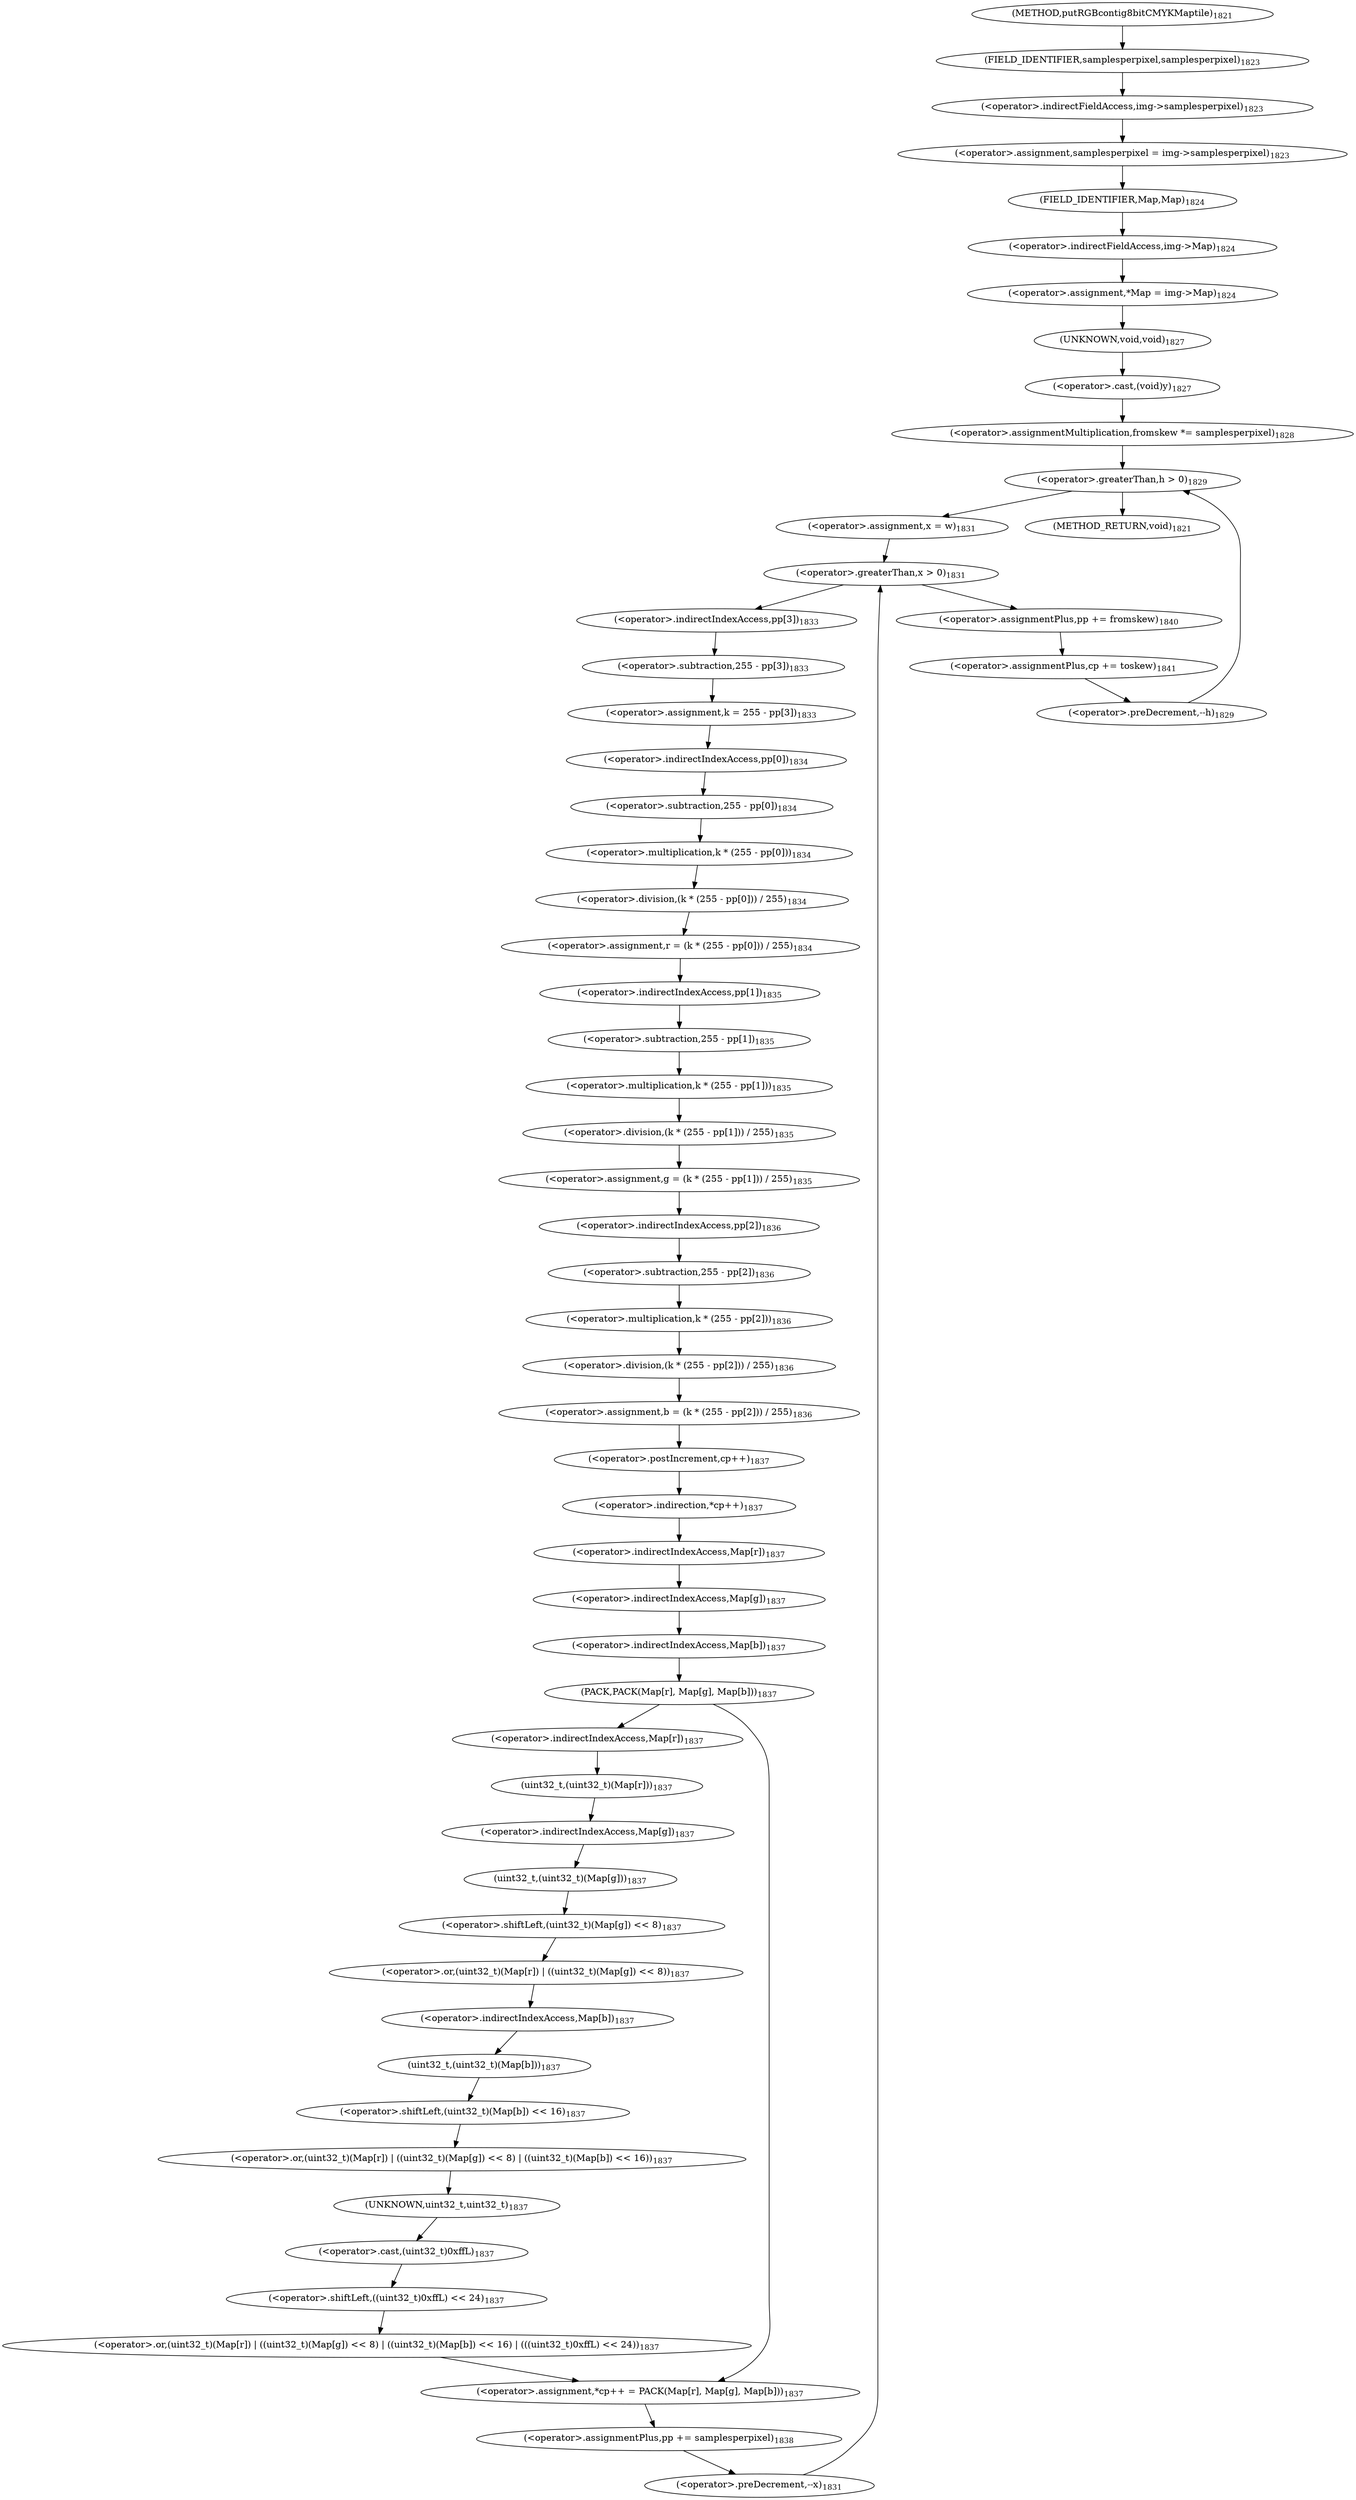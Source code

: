 digraph "putRGBcontig8bitCMYKMaptile" {  
"53198" [label = <(&lt;operator&gt;.assignment,samplesperpixel = img-&gt;samplesperpixel)<SUB>1823</SUB>> ]
"53204" [label = <(&lt;operator&gt;.assignment,*Map = img-&gt;Map)<SUB>1824</SUB>> ]
"53213" [label = <(&lt;operator&gt;.cast,(void)y)<SUB>1827</SUB>> ]
"53216" [label = <(&lt;operator&gt;.assignmentMultiplication,fromskew *= samplesperpixel)<SUB>1828</SUB>> ]
"53200" [label = <(&lt;operator&gt;.indirectFieldAccess,img-&gt;samplesperpixel)<SUB>1823</SUB>> ]
"53206" [label = <(&lt;operator&gt;.indirectFieldAccess,img-&gt;Map)<SUB>1824</SUB>> ]
"53214" [label = <(UNKNOWN,void,void)<SUB>1827</SUB>> ]
"53221" [label = <(&lt;operator&gt;.greaterThan,h &gt; 0)<SUB>1829</SUB>> ]
"53224" [label = <(&lt;operator&gt;.preDecrement,--h)<SUB>1829</SUB>> ]
"53202" [label = <(FIELD_IDENTIFIER,samplesperpixel,samplesperpixel)<SUB>1823</SUB>> ]
"53208" [label = <(FIELD_IDENTIFIER,Map,Map)<SUB>1824</SUB>> ]
"53320" [label = <(&lt;operator&gt;.assignmentPlus,pp += fromskew)<SUB>1840</SUB>> ]
"53323" [label = <(&lt;operator&gt;.assignmentPlus,cp += toskew)<SUB>1841</SUB>> ]
"53232" [label = <(&lt;operator&gt;.greaterThan,x &gt; 0)<SUB>1831</SUB>> ]
"53235" [label = <(&lt;operator&gt;.preDecrement,--x)<SUB>1831</SUB>> ]
"53229" [label = <(&lt;operator&gt;.assignment,x = w)<SUB>1831</SUB>> ]
"53238" [label = <(&lt;operator&gt;.assignment,k = 255 - pp[3])<SUB>1833</SUB>> ]
"53245" [label = <(&lt;operator&gt;.assignment,r = (k * (255 - pp[0])) / 255)<SUB>1834</SUB>> ]
"53256" [label = <(&lt;operator&gt;.assignment,g = (k * (255 - pp[1])) / 255)<SUB>1835</SUB>> ]
"53267" [label = <(&lt;operator&gt;.assignment,b = (k * (255 - pp[2])) / 255)<SUB>1836</SUB>> ]
"53278" [label = <(&lt;operator&gt;.assignment,*cp++ = PACK(Map[r], Map[g], Map[b]))<SUB>1837</SUB>> ]
"53317" [label = <(&lt;operator&gt;.assignmentPlus,pp += samplesperpixel)<SUB>1838</SUB>> ]
"53240" [label = <(&lt;operator&gt;.subtraction,255 - pp[3])<SUB>1833</SUB>> ]
"53247" [label = <(&lt;operator&gt;.division,(k * (255 - pp[0])) / 255)<SUB>1834</SUB>> ]
"53258" [label = <(&lt;operator&gt;.division,(k * (255 - pp[1])) / 255)<SUB>1835</SUB>> ]
"53269" [label = <(&lt;operator&gt;.division,(k * (255 - pp[2])) / 255)<SUB>1836</SUB>> ]
"53279" [label = <(&lt;operator&gt;.indirection,*cp++)<SUB>1837</SUB>> ]
"53282" [label = <(PACK,PACK(Map[r], Map[g], Map[b]))<SUB>1837</SUB>> ]
"53242" [label = <(&lt;operator&gt;.indirectIndexAccess,pp[3])<SUB>1833</SUB>> ]
"53248" [label = <(&lt;operator&gt;.multiplication,k * (255 - pp[0]))<SUB>1834</SUB>> ]
"53259" [label = <(&lt;operator&gt;.multiplication,k * (255 - pp[1]))<SUB>1835</SUB>> ]
"53270" [label = <(&lt;operator&gt;.multiplication,k * (255 - pp[2]))<SUB>1836</SUB>> ]
"53280" [label = <(&lt;operator&gt;.postIncrement,cp++)<SUB>1837</SUB>> ]
"53283" [label = <(&lt;operator&gt;.indirectIndexAccess,Map[r])<SUB>1837</SUB>> ]
"53286" [label = <(&lt;operator&gt;.indirectIndexAccess,Map[g])<SUB>1837</SUB>> ]
"53289" [label = <(&lt;operator&gt;.indirectIndexAccess,Map[b])<SUB>1837</SUB>> ]
"53250" [label = <(&lt;operator&gt;.subtraction,255 - pp[0])<SUB>1834</SUB>> ]
"53261" [label = <(&lt;operator&gt;.subtraction,255 - pp[1])<SUB>1835</SUB>> ]
"53272" [label = <(&lt;operator&gt;.subtraction,255 - pp[2])<SUB>1836</SUB>> ]
"53293" [label = <(&lt;operator&gt;.or,(uint32_t)(Map[r]) | ((uint32_t)(Map[g]) &lt;&lt; 8) | ((uint32_t)(Map[b]) &lt;&lt; 16) | (((uint32_t)0xffL) &lt;&lt; 24))<SUB>1837</SUB>> ]
"53252" [label = <(&lt;operator&gt;.indirectIndexAccess,pp[0])<SUB>1834</SUB>> ]
"53263" [label = <(&lt;operator&gt;.indirectIndexAccess,pp[1])<SUB>1835</SUB>> ]
"53274" [label = <(&lt;operator&gt;.indirectIndexAccess,pp[2])<SUB>1836</SUB>> ]
"53294" [label = <(&lt;operator&gt;.or,(uint32_t)(Map[r]) | ((uint32_t)(Map[g]) &lt;&lt; 8) | ((uint32_t)(Map[b]) &lt;&lt; 16))<SUB>1837</SUB>> ]
"53312" [label = <(&lt;operator&gt;.shiftLeft,((uint32_t)0xffL) &lt;&lt; 24)<SUB>1837</SUB>> ]
"53295" [label = <(&lt;operator&gt;.or,(uint32_t)(Map[r]) | ((uint32_t)(Map[g]) &lt;&lt; 8))<SUB>1837</SUB>> ]
"53306" [label = <(&lt;operator&gt;.shiftLeft,(uint32_t)(Map[b]) &lt;&lt; 16)<SUB>1837</SUB>> ]
"53313" [label = <(&lt;operator&gt;.cast,(uint32_t)0xffL)<SUB>1837</SUB>> ]
"53296" [label = <(uint32_t,(uint32_t)(Map[r]))<SUB>1837</SUB>> ]
"53300" [label = <(&lt;operator&gt;.shiftLeft,(uint32_t)(Map[g]) &lt;&lt; 8)<SUB>1837</SUB>> ]
"53307" [label = <(uint32_t,(uint32_t)(Map[b]))<SUB>1837</SUB>> ]
"53314" [label = <(UNKNOWN,uint32_t,uint32_t)<SUB>1837</SUB>> ]
"53297" [label = <(&lt;operator&gt;.indirectIndexAccess,Map[r])<SUB>1837</SUB>> ]
"53301" [label = <(uint32_t,(uint32_t)(Map[g]))<SUB>1837</SUB>> ]
"53308" [label = <(&lt;operator&gt;.indirectIndexAccess,Map[b])<SUB>1837</SUB>> ]
"53302" [label = <(&lt;operator&gt;.indirectIndexAccess,Map[g])<SUB>1837</SUB>> ]
"53186" [label = <(METHOD,putRGBcontig8bitCMYKMaptile)<SUB>1821</SUB>> ]
"53326" [label = <(METHOD_RETURN,void)<SUB>1821</SUB>> ]
  "53198" -> "53208" 
  "53204" -> "53214" 
  "53213" -> "53216" 
  "53216" -> "53221" 
  "53200" -> "53198" 
  "53206" -> "53204" 
  "53214" -> "53213" 
  "53221" -> "53326" 
  "53221" -> "53229" 
  "53224" -> "53221" 
  "53202" -> "53200" 
  "53208" -> "53206" 
  "53320" -> "53323" 
  "53323" -> "53224" 
  "53232" -> "53242" 
  "53232" -> "53320" 
  "53235" -> "53232" 
  "53229" -> "53232" 
  "53238" -> "53252" 
  "53245" -> "53263" 
  "53256" -> "53274" 
  "53267" -> "53280" 
  "53278" -> "53317" 
  "53317" -> "53235" 
  "53240" -> "53238" 
  "53247" -> "53245" 
  "53258" -> "53256" 
  "53269" -> "53267" 
  "53279" -> "53283" 
  "53282" -> "53278" 
  "53282" -> "53297" 
  "53242" -> "53240" 
  "53248" -> "53247" 
  "53259" -> "53258" 
  "53270" -> "53269" 
  "53280" -> "53279" 
  "53283" -> "53286" 
  "53286" -> "53289" 
  "53289" -> "53282" 
  "53250" -> "53248" 
  "53261" -> "53259" 
  "53272" -> "53270" 
  "53293" -> "53278" 
  "53252" -> "53250" 
  "53263" -> "53261" 
  "53274" -> "53272" 
  "53294" -> "53314" 
  "53312" -> "53293" 
  "53295" -> "53308" 
  "53306" -> "53294" 
  "53313" -> "53312" 
  "53296" -> "53302" 
  "53300" -> "53295" 
  "53307" -> "53306" 
  "53314" -> "53313" 
  "53297" -> "53296" 
  "53301" -> "53300" 
  "53308" -> "53307" 
  "53302" -> "53301" 
  "53186" -> "53202" 
}
